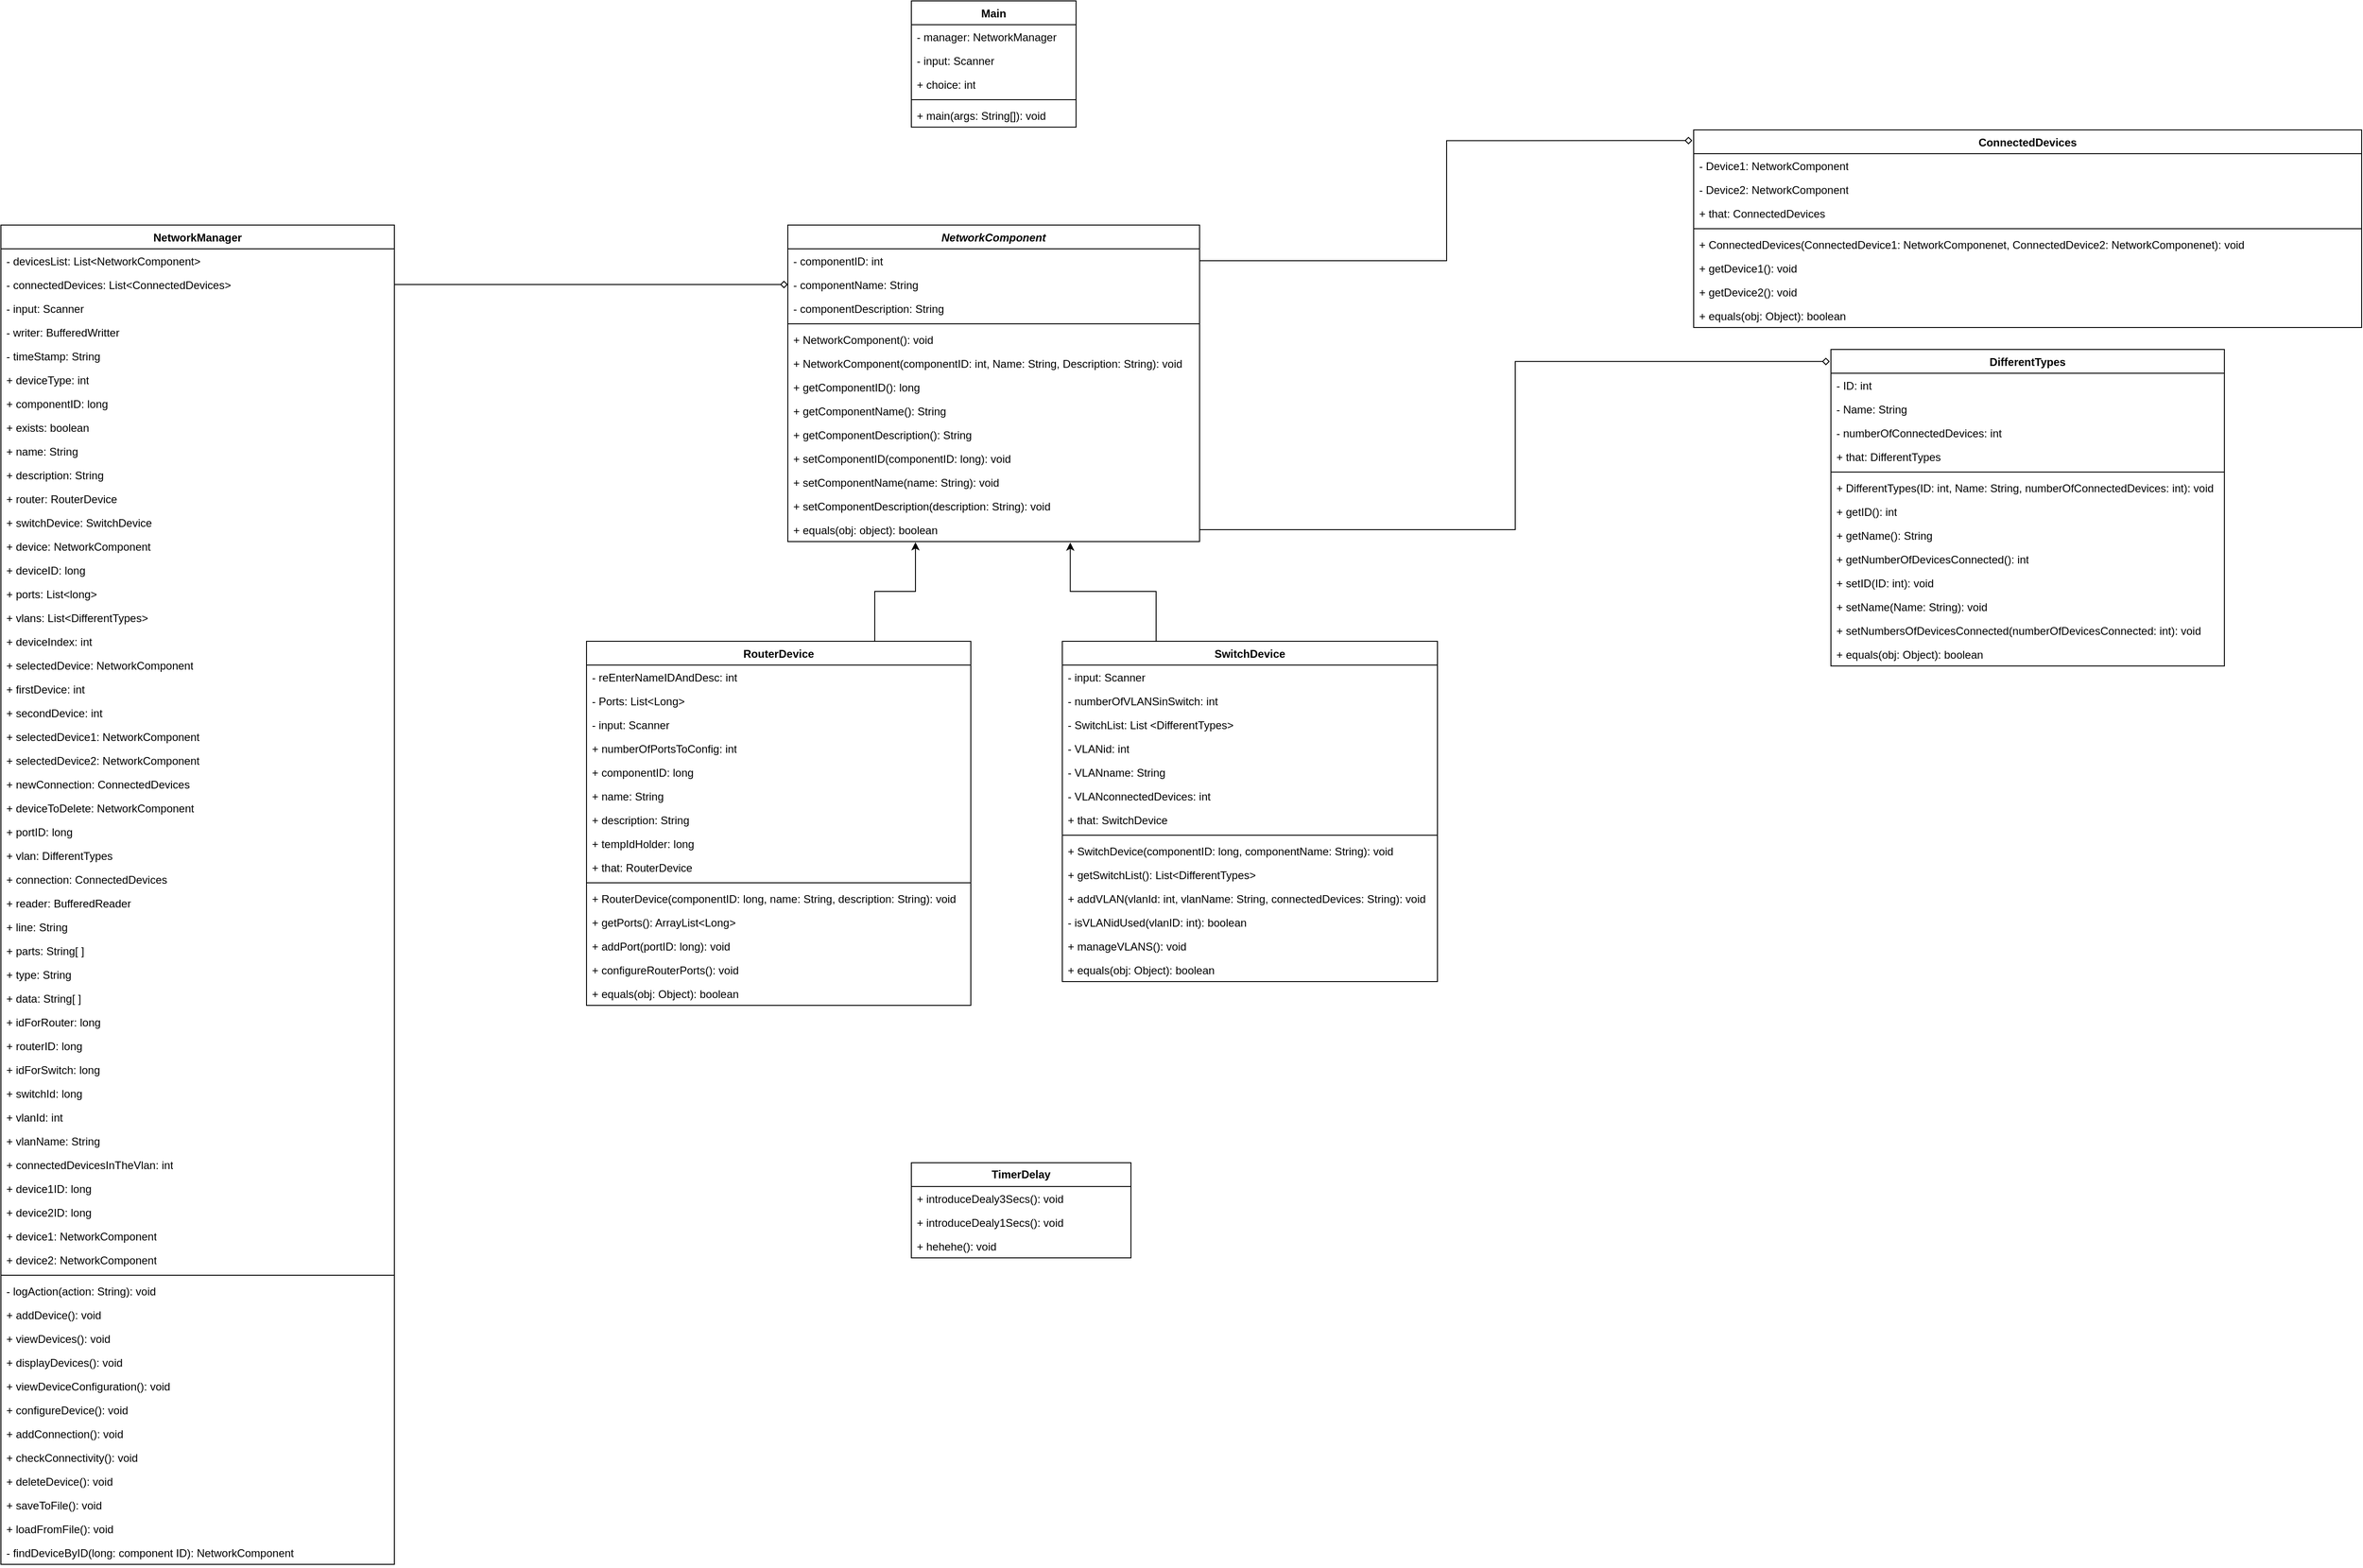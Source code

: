 <mxfile version="25.0.2">
  <diagram name="Page-1" id="dq-oWnbqsr9CHlMcYowV">
    <mxGraphModel dx="1062" dy="619" grid="1" gridSize="10" guides="1" tooltips="1" connect="1" arrows="1" fold="1" page="1" pageScale="1" pageWidth="1169" pageHeight="827" math="0" shadow="0">
      <root>
        <mxCell id="0" />
        <mxCell id="1" parent="0" />
        <mxCell id="2WahgRHYZLwYYyPKcxom-5" value="Main" style="swimlane;fontStyle=1;align=center;verticalAlign=top;childLayout=stackLayout;horizontal=1;startSize=26;horizontalStack=0;resizeParent=1;resizeParentMax=0;resizeLast=0;collapsible=1;marginBottom=0;whiteSpace=wrap;html=1;" parent="1" vertex="1">
          <mxGeometry x="1375" y="100" width="180" height="138" as="geometry" />
        </mxCell>
        <mxCell id="2WahgRHYZLwYYyPKcxom-6" value="&lt;font&gt;- manager: NetworkManager &lt;/font&gt;" style="text;strokeColor=none;fillColor=none;align=left;verticalAlign=top;spacingLeft=4;spacingRight=4;overflow=hidden;rotatable=0;points=[[0,0.5],[1,0.5]];portConstraint=eastwest;whiteSpace=wrap;html=1;" parent="2WahgRHYZLwYYyPKcxom-5" vertex="1">
          <mxGeometry y="26" width="180" height="26" as="geometry" />
        </mxCell>
        <mxCell id="2WahgRHYZLwYYyPKcxom-9" value="- input: Scanner " style="text;strokeColor=none;fillColor=none;align=left;verticalAlign=top;spacingLeft=4;spacingRight=4;overflow=hidden;rotatable=0;points=[[0,0.5],[1,0.5]];portConstraint=eastwest;whiteSpace=wrap;html=1;" parent="2WahgRHYZLwYYyPKcxom-5" vertex="1">
          <mxGeometry y="52" width="180" height="26" as="geometry" />
        </mxCell>
        <mxCell id="2WahgRHYZLwYYyPKcxom-149" value="+ choice: int" style="text;strokeColor=none;fillColor=none;align=left;verticalAlign=top;spacingLeft=4;spacingRight=4;overflow=hidden;rotatable=0;points=[[0,0.5],[1,0.5]];portConstraint=eastwest;whiteSpace=wrap;html=1;" parent="2WahgRHYZLwYYyPKcxom-5" vertex="1">
          <mxGeometry y="78" width="180" height="26" as="geometry" />
        </mxCell>
        <mxCell id="2WahgRHYZLwYYyPKcxom-7" value="" style="line;strokeWidth=1;fillColor=none;align=left;verticalAlign=middle;spacingTop=-1;spacingLeft=3;spacingRight=3;rotatable=0;labelPosition=right;points=[];portConstraint=eastwest;strokeColor=inherit;" parent="2WahgRHYZLwYYyPKcxom-5" vertex="1">
          <mxGeometry y="104" width="180" height="8" as="geometry" />
        </mxCell>
        <mxCell id="2WahgRHYZLwYYyPKcxom-8" value="+ main(args: String[]): void" style="text;strokeColor=none;fillColor=none;align=left;verticalAlign=top;spacingLeft=4;spacingRight=4;overflow=hidden;rotatable=0;points=[[0,0.5],[1,0.5]];portConstraint=eastwest;whiteSpace=wrap;html=1;" parent="2WahgRHYZLwYYyPKcxom-5" vertex="1">
          <mxGeometry y="112" width="180" height="26" as="geometry" />
        </mxCell>
        <mxCell id="2WahgRHYZLwYYyPKcxom-10" value="NetworkManager          " style="swimlane;fontStyle=1;align=center;verticalAlign=top;childLayout=stackLayout;horizontal=1;startSize=26;horizontalStack=0;resizeParent=1;resizeParentMax=0;resizeLast=0;collapsible=1;marginBottom=0;whiteSpace=wrap;html=1;" parent="1" vertex="1">
          <mxGeometry x="380" y="345" width="430" height="1464" as="geometry" />
        </mxCell>
        <mxCell id="2WahgRHYZLwYYyPKcxom-11" value="&lt;font&gt;- devicesList: List&amp;lt;NetworkComponent&amp;gt; &lt;/font&gt;" style="text;strokeColor=none;fillColor=none;align=left;verticalAlign=top;spacingLeft=4;spacingRight=4;overflow=hidden;rotatable=0;points=[[0,0.5],[1,0.5]];portConstraint=eastwest;whiteSpace=wrap;html=1;" parent="2WahgRHYZLwYYyPKcxom-10" vertex="1">
          <mxGeometry y="26" width="430" height="26" as="geometry" />
        </mxCell>
        <mxCell id="2WahgRHYZLwYYyPKcxom-14" value="&lt;font&gt; - connectedDevices: List&amp;lt;ConnectedDevices&amp;gt;&lt;/font&gt;" style="text;strokeColor=none;fillColor=none;align=left;verticalAlign=top;spacingLeft=4;spacingRight=4;overflow=hidden;rotatable=0;points=[[0,0.5],[1,0.5]];portConstraint=eastwest;whiteSpace=wrap;html=1;" parent="2WahgRHYZLwYYyPKcxom-10" vertex="1">
          <mxGeometry y="52" width="430" height="26" as="geometry" />
        </mxCell>
        <mxCell id="2WahgRHYZLwYYyPKcxom-15" value="- input: Scanner" style="text;strokeColor=none;fillColor=none;align=left;verticalAlign=top;spacingLeft=4;spacingRight=4;overflow=hidden;rotatable=0;points=[[0,0.5],[1,0.5]];portConstraint=eastwest;whiteSpace=wrap;html=1;" parent="2WahgRHYZLwYYyPKcxom-10" vertex="1">
          <mxGeometry y="78" width="430" height="26" as="geometry" />
        </mxCell>
        <mxCell id="2WahgRHYZLwYYyPKcxom-55" value="- writer: BufferedWritter" style="text;strokeColor=none;fillColor=none;align=left;verticalAlign=top;spacingLeft=4;spacingRight=4;overflow=hidden;rotatable=0;points=[[0,0.5],[1,0.5]];portConstraint=eastwest;whiteSpace=wrap;html=1;" parent="2WahgRHYZLwYYyPKcxom-10" vertex="1">
          <mxGeometry y="104" width="430" height="26" as="geometry" />
        </mxCell>
        <mxCell id="2WahgRHYZLwYYyPKcxom-47" value="- timeStamp: String" style="text;strokeColor=none;fillColor=none;align=left;verticalAlign=top;spacingLeft=4;spacingRight=4;overflow=hidden;rotatable=0;points=[[0,0.5],[1,0.5]];portConstraint=eastwest;whiteSpace=wrap;html=1;" parent="2WahgRHYZLwYYyPKcxom-10" vertex="1">
          <mxGeometry y="130" width="430" height="26" as="geometry" />
        </mxCell>
        <mxCell id="2WahgRHYZLwYYyPKcxom-48" value="+ deviceType: int" style="text;strokeColor=none;fillColor=none;align=left;verticalAlign=top;spacingLeft=4;spacingRight=4;overflow=hidden;rotatable=0;points=[[0,0.5],[1,0.5]];portConstraint=eastwest;whiteSpace=wrap;html=1;" parent="2WahgRHYZLwYYyPKcxom-10" vertex="1">
          <mxGeometry y="156" width="430" height="26" as="geometry" />
        </mxCell>
        <mxCell id="2WahgRHYZLwYYyPKcxom-49" value="+ componentID: long" style="text;strokeColor=none;fillColor=none;align=left;verticalAlign=top;spacingLeft=4;spacingRight=4;overflow=hidden;rotatable=0;points=[[0,0.5],[1,0.5]];portConstraint=eastwest;whiteSpace=wrap;html=1;" parent="2WahgRHYZLwYYyPKcxom-10" vertex="1">
          <mxGeometry y="182" width="430" height="26" as="geometry" />
        </mxCell>
        <mxCell id="2WahgRHYZLwYYyPKcxom-50" value="+ exists: boolean" style="text;strokeColor=none;fillColor=none;align=left;verticalAlign=top;spacingLeft=4;spacingRight=4;overflow=hidden;rotatable=0;points=[[0,0.5],[1,0.5]];portConstraint=eastwest;whiteSpace=wrap;html=1;" parent="2WahgRHYZLwYYyPKcxom-10" vertex="1">
          <mxGeometry y="208" width="430" height="26" as="geometry" />
        </mxCell>
        <mxCell id="2WahgRHYZLwYYyPKcxom-51" value="+ name: String" style="text;strokeColor=none;fillColor=none;align=left;verticalAlign=top;spacingLeft=4;spacingRight=4;overflow=hidden;rotatable=0;points=[[0,0.5],[1,0.5]];portConstraint=eastwest;whiteSpace=wrap;html=1;" parent="2WahgRHYZLwYYyPKcxom-10" vertex="1">
          <mxGeometry y="234" width="430" height="26" as="geometry" />
        </mxCell>
        <mxCell id="2WahgRHYZLwYYyPKcxom-52" value="+ description: String" style="text;strokeColor=none;fillColor=none;align=left;verticalAlign=top;spacingLeft=4;spacingRight=4;overflow=hidden;rotatable=0;points=[[0,0.5],[1,0.5]];portConstraint=eastwest;whiteSpace=wrap;html=1;" parent="2WahgRHYZLwYYyPKcxom-10" vertex="1">
          <mxGeometry y="260" width="430" height="26" as="geometry" />
        </mxCell>
        <mxCell id="2WahgRHYZLwYYyPKcxom-54" value="+ router: RouterDevice" style="text;strokeColor=none;fillColor=none;align=left;verticalAlign=top;spacingLeft=4;spacingRight=4;overflow=hidden;rotatable=0;points=[[0,0.5],[1,0.5]];portConstraint=eastwest;whiteSpace=wrap;html=1;" parent="2WahgRHYZLwYYyPKcxom-10" vertex="1">
          <mxGeometry y="286" width="430" height="26" as="geometry" />
        </mxCell>
        <mxCell id="2WahgRHYZLwYYyPKcxom-56" value="+ switchDevice: SwitchDevice" style="text;strokeColor=none;fillColor=none;align=left;verticalAlign=top;spacingLeft=4;spacingRight=4;overflow=hidden;rotatable=0;points=[[0,0.5],[1,0.5]];portConstraint=eastwest;whiteSpace=wrap;html=1;" parent="2WahgRHYZLwYYyPKcxom-10" vertex="1">
          <mxGeometry y="312" width="430" height="26" as="geometry" />
        </mxCell>
        <mxCell id="2WahgRHYZLwYYyPKcxom-57" value="+ device: NetworkComponent" style="text;strokeColor=none;fillColor=none;align=left;verticalAlign=top;spacingLeft=4;spacingRight=4;overflow=hidden;rotatable=0;points=[[0,0.5],[1,0.5]];portConstraint=eastwest;whiteSpace=wrap;html=1;" parent="2WahgRHYZLwYYyPKcxom-10" vertex="1">
          <mxGeometry y="338" width="430" height="26" as="geometry" />
        </mxCell>
        <mxCell id="2WahgRHYZLwYYyPKcxom-58" value="+ deviceID: long" style="text;strokeColor=none;fillColor=none;align=left;verticalAlign=top;spacingLeft=4;spacingRight=4;overflow=hidden;rotatable=0;points=[[0,0.5],[1,0.5]];portConstraint=eastwest;whiteSpace=wrap;html=1;" parent="2WahgRHYZLwYYyPKcxom-10" vertex="1">
          <mxGeometry y="364" width="430" height="26" as="geometry" />
        </mxCell>
        <mxCell id="2WahgRHYZLwYYyPKcxom-59" value="+ ports: List&amp;lt;long&amp;gt;" style="text;strokeColor=none;fillColor=none;align=left;verticalAlign=top;spacingLeft=4;spacingRight=4;overflow=hidden;rotatable=0;points=[[0,0.5],[1,0.5]];portConstraint=eastwest;whiteSpace=wrap;html=1;" parent="2WahgRHYZLwYYyPKcxom-10" vertex="1">
          <mxGeometry y="390" width="430" height="26" as="geometry" />
        </mxCell>
        <mxCell id="2WahgRHYZLwYYyPKcxom-60" value="+ vlans: List&amp;lt;DifferentTypes&amp;gt;" style="text;strokeColor=none;fillColor=none;align=left;verticalAlign=top;spacingLeft=4;spacingRight=4;overflow=hidden;rotatable=0;points=[[0,0.5],[1,0.5]];portConstraint=eastwest;whiteSpace=wrap;html=1;" parent="2WahgRHYZLwYYyPKcxom-10" vertex="1">
          <mxGeometry y="416" width="430" height="26" as="geometry" />
        </mxCell>
        <mxCell id="2WahgRHYZLwYYyPKcxom-61" value="+ deviceIndex: int" style="text;strokeColor=none;fillColor=none;align=left;verticalAlign=top;spacingLeft=4;spacingRight=4;overflow=hidden;rotatable=0;points=[[0,0.5],[1,0.5]];portConstraint=eastwest;whiteSpace=wrap;html=1;" parent="2WahgRHYZLwYYyPKcxom-10" vertex="1">
          <mxGeometry y="442" width="430" height="26" as="geometry" />
        </mxCell>
        <mxCell id="2WahgRHYZLwYYyPKcxom-62" value="+ selectedDevice: NetworkComponent" style="text;strokeColor=none;fillColor=none;align=left;verticalAlign=top;spacingLeft=4;spacingRight=4;overflow=hidden;rotatable=0;points=[[0,0.5],[1,0.5]];portConstraint=eastwest;whiteSpace=wrap;html=1;" parent="2WahgRHYZLwYYyPKcxom-10" vertex="1">
          <mxGeometry y="468" width="430" height="26" as="geometry" />
        </mxCell>
        <mxCell id="2WahgRHYZLwYYyPKcxom-63" value="+ firstDevice: int" style="text;strokeColor=none;fillColor=none;align=left;verticalAlign=top;spacingLeft=4;spacingRight=4;overflow=hidden;rotatable=0;points=[[0,0.5],[1,0.5]];portConstraint=eastwest;whiteSpace=wrap;html=1;" parent="2WahgRHYZLwYYyPKcxom-10" vertex="1">
          <mxGeometry y="494" width="430" height="26" as="geometry" />
        </mxCell>
        <mxCell id="2WahgRHYZLwYYyPKcxom-64" value="+ secondDevice: int" style="text;strokeColor=none;fillColor=none;align=left;verticalAlign=top;spacingLeft=4;spacingRight=4;overflow=hidden;rotatable=0;points=[[0,0.5],[1,0.5]];portConstraint=eastwest;whiteSpace=wrap;html=1;" parent="2WahgRHYZLwYYyPKcxom-10" vertex="1">
          <mxGeometry y="520" width="430" height="26" as="geometry" />
        </mxCell>
        <mxCell id="2WahgRHYZLwYYyPKcxom-65" value="+ selectedDevice1: NetworkComponent" style="text;strokeColor=none;fillColor=none;align=left;verticalAlign=top;spacingLeft=4;spacingRight=4;overflow=hidden;rotatable=0;points=[[0,0.5],[1,0.5]];portConstraint=eastwest;whiteSpace=wrap;html=1;" parent="2WahgRHYZLwYYyPKcxom-10" vertex="1">
          <mxGeometry y="546" width="430" height="26" as="geometry" />
        </mxCell>
        <mxCell id="2WahgRHYZLwYYyPKcxom-66" value="+ selectedDevice2: NetworkComponent" style="text;strokeColor=none;fillColor=none;align=left;verticalAlign=top;spacingLeft=4;spacingRight=4;overflow=hidden;rotatable=0;points=[[0,0.5],[1,0.5]];portConstraint=eastwest;whiteSpace=wrap;html=1;" parent="2WahgRHYZLwYYyPKcxom-10" vertex="1">
          <mxGeometry y="572" width="430" height="26" as="geometry" />
        </mxCell>
        <mxCell id="2WahgRHYZLwYYyPKcxom-67" value="+ newConnection: ConnectedDevices" style="text;strokeColor=none;fillColor=none;align=left;verticalAlign=top;spacingLeft=4;spacingRight=4;overflow=hidden;rotatable=0;points=[[0,0.5],[1,0.5]];portConstraint=eastwest;whiteSpace=wrap;html=1;" parent="2WahgRHYZLwYYyPKcxom-10" vertex="1">
          <mxGeometry y="598" width="430" height="26" as="geometry" />
        </mxCell>
        <mxCell id="2WahgRHYZLwYYyPKcxom-68" value="+ deviceToDelete: NetworkComponent" style="text;strokeColor=none;fillColor=none;align=left;verticalAlign=top;spacingLeft=4;spacingRight=4;overflow=hidden;rotatable=0;points=[[0,0.5],[1,0.5]];portConstraint=eastwest;whiteSpace=wrap;html=1;" parent="2WahgRHYZLwYYyPKcxom-10" vertex="1">
          <mxGeometry y="624" width="430" height="26" as="geometry" />
        </mxCell>
        <mxCell id="2WahgRHYZLwYYyPKcxom-69" value="+ portID: long" style="text;strokeColor=none;fillColor=none;align=left;verticalAlign=top;spacingLeft=4;spacingRight=4;overflow=hidden;rotatable=0;points=[[0,0.5],[1,0.5]];portConstraint=eastwest;whiteSpace=wrap;html=1;" parent="2WahgRHYZLwYYyPKcxom-10" vertex="1">
          <mxGeometry y="650" width="430" height="26" as="geometry" />
        </mxCell>
        <mxCell id="2WahgRHYZLwYYyPKcxom-70" value="+ vlan: DifferentTypes" style="text;strokeColor=none;fillColor=none;align=left;verticalAlign=top;spacingLeft=4;spacingRight=4;overflow=hidden;rotatable=0;points=[[0,0.5],[1,0.5]];portConstraint=eastwest;whiteSpace=wrap;html=1;" parent="2WahgRHYZLwYYyPKcxom-10" vertex="1">
          <mxGeometry y="676" width="430" height="26" as="geometry" />
        </mxCell>
        <mxCell id="2WahgRHYZLwYYyPKcxom-71" value="+ connection: ConnectedDevices" style="text;strokeColor=none;fillColor=none;align=left;verticalAlign=top;spacingLeft=4;spacingRight=4;overflow=hidden;rotatable=0;points=[[0,0.5],[1,0.5]];portConstraint=eastwest;whiteSpace=wrap;html=1;" parent="2WahgRHYZLwYYyPKcxom-10" vertex="1">
          <mxGeometry y="702" width="430" height="26" as="geometry" />
        </mxCell>
        <mxCell id="2WahgRHYZLwYYyPKcxom-72" value="+ reader: BufferedReader" style="text;strokeColor=none;fillColor=none;align=left;verticalAlign=top;spacingLeft=4;spacingRight=4;overflow=hidden;rotatable=0;points=[[0,0.5],[1,0.5]];portConstraint=eastwest;whiteSpace=wrap;html=1;" parent="2WahgRHYZLwYYyPKcxom-10" vertex="1">
          <mxGeometry y="728" width="430" height="26" as="geometry" />
        </mxCell>
        <mxCell id="2WahgRHYZLwYYyPKcxom-73" value="+ line: String" style="text;strokeColor=none;fillColor=none;align=left;verticalAlign=top;spacingLeft=4;spacingRight=4;overflow=hidden;rotatable=0;points=[[0,0.5],[1,0.5]];portConstraint=eastwest;whiteSpace=wrap;html=1;" parent="2WahgRHYZLwYYyPKcxom-10" vertex="1">
          <mxGeometry y="754" width="430" height="26" as="geometry" />
        </mxCell>
        <mxCell id="2WahgRHYZLwYYyPKcxom-74" value="+ parts: String[ ]" style="text;strokeColor=none;fillColor=none;align=left;verticalAlign=top;spacingLeft=4;spacingRight=4;overflow=hidden;rotatable=0;points=[[0,0.5],[1,0.5]];portConstraint=eastwest;whiteSpace=wrap;html=1;" parent="2WahgRHYZLwYYyPKcxom-10" vertex="1">
          <mxGeometry y="780" width="430" height="26" as="geometry" />
        </mxCell>
        <mxCell id="2WahgRHYZLwYYyPKcxom-75" value="+ type: String" style="text;strokeColor=none;fillColor=none;align=left;verticalAlign=top;spacingLeft=4;spacingRight=4;overflow=hidden;rotatable=0;points=[[0,0.5],[1,0.5]];portConstraint=eastwest;whiteSpace=wrap;html=1;" parent="2WahgRHYZLwYYyPKcxom-10" vertex="1">
          <mxGeometry y="806" width="430" height="26" as="geometry" />
        </mxCell>
        <mxCell id="2WahgRHYZLwYYyPKcxom-76" value="+ data: String[ ]" style="text;strokeColor=none;fillColor=none;align=left;verticalAlign=top;spacingLeft=4;spacingRight=4;overflow=hidden;rotatable=0;points=[[0,0.5],[1,0.5]];portConstraint=eastwest;whiteSpace=wrap;html=1;" parent="2WahgRHYZLwYYyPKcxom-10" vertex="1">
          <mxGeometry y="832" width="430" height="26" as="geometry" />
        </mxCell>
        <mxCell id="2WahgRHYZLwYYyPKcxom-77" value="+ idForRouter: long" style="text;strokeColor=none;fillColor=none;align=left;verticalAlign=top;spacingLeft=4;spacingRight=4;overflow=hidden;rotatable=0;points=[[0,0.5],[1,0.5]];portConstraint=eastwest;whiteSpace=wrap;html=1;" parent="2WahgRHYZLwYYyPKcxom-10" vertex="1">
          <mxGeometry y="858" width="430" height="26" as="geometry" />
        </mxCell>
        <mxCell id="2WahgRHYZLwYYyPKcxom-78" value="+ routerID: long" style="text;strokeColor=none;fillColor=none;align=left;verticalAlign=top;spacingLeft=4;spacingRight=4;overflow=hidden;rotatable=0;points=[[0,0.5],[1,0.5]];portConstraint=eastwest;whiteSpace=wrap;html=1;" parent="2WahgRHYZLwYYyPKcxom-10" vertex="1">
          <mxGeometry y="884" width="430" height="26" as="geometry" />
        </mxCell>
        <mxCell id="2WahgRHYZLwYYyPKcxom-79" value="+ idForSwitch: long" style="text;strokeColor=none;fillColor=none;align=left;verticalAlign=top;spacingLeft=4;spacingRight=4;overflow=hidden;rotatable=0;points=[[0,0.5],[1,0.5]];portConstraint=eastwest;whiteSpace=wrap;html=1;" parent="2WahgRHYZLwYYyPKcxom-10" vertex="1">
          <mxGeometry y="910" width="430" height="26" as="geometry" />
        </mxCell>
        <mxCell id="2WahgRHYZLwYYyPKcxom-80" value="+ switchId: long" style="text;strokeColor=none;fillColor=none;align=left;verticalAlign=top;spacingLeft=4;spacingRight=4;overflow=hidden;rotatable=0;points=[[0,0.5],[1,0.5]];portConstraint=eastwest;whiteSpace=wrap;html=1;" parent="2WahgRHYZLwYYyPKcxom-10" vertex="1">
          <mxGeometry y="936" width="430" height="26" as="geometry" />
        </mxCell>
        <mxCell id="2WahgRHYZLwYYyPKcxom-81" value="+ vlanId: int&amp;nbsp;" style="text;strokeColor=none;fillColor=none;align=left;verticalAlign=top;spacingLeft=4;spacingRight=4;overflow=hidden;rotatable=0;points=[[0,0.5],[1,0.5]];portConstraint=eastwest;whiteSpace=wrap;html=1;" parent="2WahgRHYZLwYYyPKcxom-10" vertex="1">
          <mxGeometry y="962" width="430" height="26" as="geometry" />
        </mxCell>
        <mxCell id="2WahgRHYZLwYYyPKcxom-82" value="+ vlanName: String" style="text;strokeColor=none;fillColor=none;align=left;verticalAlign=top;spacingLeft=4;spacingRight=4;overflow=hidden;rotatable=0;points=[[0,0.5],[1,0.5]];portConstraint=eastwest;whiteSpace=wrap;html=1;" parent="2WahgRHYZLwYYyPKcxom-10" vertex="1">
          <mxGeometry y="988" width="430" height="26" as="geometry" />
        </mxCell>
        <mxCell id="2WahgRHYZLwYYyPKcxom-83" value="+ connectedDevicesInTheVlan: int" style="text;strokeColor=none;fillColor=none;align=left;verticalAlign=top;spacingLeft=4;spacingRight=4;overflow=hidden;rotatable=0;points=[[0,0.5],[1,0.5]];portConstraint=eastwest;whiteSpace=wrap;html=1;" parent="2WahgRHYZLwYYyPKcxom-10" vertex="1">
          <mxGeometry y="1014" width="430" height="26" as="geometry" />
        </mxCell>
        <mxCell id="2WahgRHYZLwYYyPKcxom-84" value="+ device1ID: long" style="text;strokeColor=none;fillColor=none;align=left;verticalAlign=top;spacingLeft=4;spacingRight=4;overflow=hidden;rotatable=0;points=[[0,0.5],[1,0.5]];portConstraint=eastwest;whiteSpace=wrap;html=1;" parent="2WahgRHYZLwYYyPKcxom-10" vertex="1">
          <mxGeometry y="1040" width="430" height="26" as="geometry" />
        </mxCell>
        <mxCell id="2WahgRHYZLwYYyPKcxom-85" value="+ device2ID: long" style="text;strokeColor=none;fillColor=none;align=left;verticalAlign=top;spacingLeft=4;spacingRight=4;overflow=hidden;rotatable=0;points=[[0,0.5],[1,0.5]];portConstraint=eastwest;whiteSpace=wrap;html=1;" parent="2WahgRHYZLwYYyPKcxom-10" vertex="1">
          <mxGeometry y="1066" width="430" height="26" as="geometry" />
        </mxCell>
        <mxCell id="2WahgRHYZLwYYyPKcxom-86" value="+ device1: NetworkComponent" style="text;strokeColor=none;fillColor=none;align=left;verticalAlign=top;spacingLeft=4;spacingRight=4;overflow=hidden;rotatable=0;points=[[0,0.5],[1,0.5]];portConstraint=eastwest;whiteSpace=wrap;html=1;" parent="2WahgRHYZLwYYyPKcxom-10" vertex="1">
          <mxGeometry y="1092" width="430" height="26" as="geometry" />
        </mxCell>
        <mxCell id="2WahgRHYZLwYYyPKcxom-87" value="+ device2: NetworkComponent" style="text;strokeColor=none;fillColor=none;align=left;verticalAlign=top;spacingLeft=4;spacingRight=4;overflow=hidden;rotatable=0;points=[[0,0.5],[1,0.5]];portConstraint=eastwest;whiteSpace=wrap;html=1;" parent="2WahgRHYZLwYYyPKcxom-10" vertex="1">
          <mxGeometry y="1118" width="430" height="26" as="geometry" />
        </mxCell>
        <mxCell id="2WahgRHYZLwYYyPKcxom-12" value="" style="line;strokeWidth=1;fillColor=none;align=left;verticalAlign=middle;spacingTop=-1;spacingLeft=3;spacingRight=3;rotatable=0;labelPosition=right;points=[];portConstraint=eastwest;strokeColor=inherit;" parent="2WahgRHYZLwYYyPKcxom-10" vertex="1">
          <mxGeometry y="1144" width="430" height="8" as="geometry" />
        </mxCell>
        <mxCell id="2WahgRHYZLwYYyPKcxom-17" value="- logAction(action: String): void" style="text;strokeColor=none;fillColor=none;align=left;verticalAlign=top;spacingLeft=4;spacingRight=4;overflow=hidden;rotatable=0;points=[[0,0.5],[1,0.5]];portConstraint=eastwest;whiteSpace=wrap;html=1;" parent="2WahgRHYZLwYYyPKcxom-10" vertex="1">
          <mxGeometry y="1152" width="430" height="26" as="geometry" />
        </mxCell>
        <mxCell id="2WahgRHYZLwYYyPKcxom-22" value="+ addDevice(): void" style="text;strokeColor=none;fillColor=none;align=left;verticalAlign=top;spacingLeft=4;spacingRight=4;overflow=hidden;rotatable=0;points=[[0,0.5],[1,0.5]];portConstraint=eastwest;whiteSpace=wrap;html=1;" parent="2WahgRHYZLwYYyPKcxom-10" vertex="1">
          <mxGeometry y="1178" width="430" height="26" as="geometry" />
        </mxCell>
        <mxCell id="2WahgRHYZLwYYyPKcxom-23" value="+ viewDevices(): void" style="text;strokeColor=none;fillColor=none;align=left;verticalAlign=top;spacingLeft=4;spacingRight=4;overflow=hidden;rotatable=0;points=[[0,0.5],[1,0.5]];portConstraint=eastwest;whiteSpace=wrap;html=1;" parent="2WahgRHYZLwYYyPKcxom-10" vertex="1">
          <mxGeometry y="1204" width="430" height="26" as="geometry" />
        </mxCell>
        <mxCell id="2WahgRHYZLwYYyPKcxom-24" value="+ displayDevices(): void" style="text;strokeColor=none;fillColor=none;align=left;verticalAlign=top;spacingLeft=4;spacingRight=4;overflow=hidden;rotatable=0;points=[[0,0.5],[1,0.5]];portConstraint=eastwest;whiteSpace=wrap;html=1;" parent="2WahgRHYZLwYYyPKcxom-10" vertex="1">
          <mxGeometry y="1230" width="430" height="26" as="geometry" />
        </mxCell>
        <mxCell id="2WahgRHYZLwYYyPKcxom-25" value="+ viewDeviceConfiguration(): void" style="text;strokeColor=none;fillColor=none;align=left;verticalAlign=top;spacingLeft=4;spacingRight=4;overflow=hidden;rotatable=0;points=[[0,0.5],[1,0.5]];portConstraint=eastwest;whiteSpace=wrap;html=1;" parent="2WahgRHYZLwYYyPKcxom-10" vertex="1">
          <mxGeometry y="1256" width="430" height="26" as="geometry" />
        </mxCell>
        <mxCell id="2WahgRHYZLwYYyPKcxom-26" value="+ configureDevice(): void" style="text;strokeColor=none;fillColor=none;align=left;verticalAlign=top;spacingLeft=4;spacingRight=4;overflow=hidden;rotatable=0;points=[[0,0.5],[1,0.5]];portConstraint=eastwest;whiteSpace=wrap;html=1;" parent="2WahgRHYZLwYYyPKcxom-10" vertex="1">
          <mxGeometry y="1282" width="430" height="26" as="geometry" />
        </mxCell>
        <mxCell id="2WahgRHYZLwYYyPKcxom-27" value="+ addConnection(): void" style="text;strokeColor=none;fillColor=none;align=left;verticalAlign=top;spacingLeft=4;spacingRight=4;overflow=hidden;rotatable=0;points=[[0,0.5],[1,0.5]];portConstraint=eastwest;whiteSpace=wrap;html=1;" parent="2WahgRHYZLwYYyPKcxom-10" vertex="1">
          <mxGeometry y="1308" width="430" height="26" as="geometry" />
        </mxCell>
        <mxCell id="2WahgRHYZLwYYyPKcxom-28" value="+ checkConnectivity(): void" style="text;strokeColor=none;fillColor=none;align=left;verticalAlign=top;spacingLeft=4;spacingRight=4;overflow=hidden;rotatable=0;points=[[0,0.5],[1,0.5]];portConstraint=eastwest;whiteSpace=wrap;html=1;" parent="2WahgRHYZLwYYyPKcxom-10" vertex="1">
          <mxGeometry y="1334" width="430" height="26" as="geometry" />
        </mxCell>
        <mxCell id="2WahgRHYZLwYYyPKcxom-16" value="+ &lt;span class=&quot;hljs-built_in&quot;&gt;deleteDevice&lt;/span&gt;(): void" style="text;strokeColor=none;fillColor=none;align=left;verticalAlign=top;spacingLeft=4;spacingRight=4;overflow=hidden;rotatable=0;points=[[0,0.5],[1,0.5]];portConstraint=eastwest;whiteSpace=wrap;html=1;" parent="2WahgRHYZLwYYyPKcxom-10" vertex="1">
          <mxGeometry y="1360" width="430" height="26" as="geometry" />
        </mxCell>
        <mxCell id="2WahgRHYZLwYYyPKcxom-29" value="+ saveToFile(): void" style="text;strokeColor=none;fillColor=none;align=left;verticalAlign=top;spacingLeft=4;spacingRight=4;overflow=hidden;rotatable=0;points=[[0,0.5],[1,0.5]];portConstraint=eastwest;whiteSpace=wrap;html=1;" parent="2WahgRHYZLwYYyPKcxom-10" vertex="1">
          <mxGeometry y="1386" width="430" height="26" as="geometry" />
        </mxCell>
        <mxCell id="2WahgRHYZLwYYyPKcxom-30" value="+ loadFromFile(): void" style="text;strokeColor=none;fillColor=none;align=left;verticalAlign=top;spacingLeft=4;spacingRight=4;overflow=hidden;rotatable=0;points=[[0,0.5],[1,0.5]];portConstraint=eastwest;whiteSpace=wrap;html=1;" parent="2WahgRHYZLwYYyPKcxom-10" vertex="1">
          <mxGeometry y="1412" width="430" height="26" as="geometry" />
        </mxCell>
        <mxCell id="2WahgRHYZLwYYyPKcxom-31" value="- findDeviceByID(long: component ID): NetworkComponent" style="text;strokeColor=none;fillColor=none;align=left;verticalAlign=top;spacingLeft=4;spacingRight=4;overflow=hidden;rotatable=0;points=[[0,0.5],[1,0.5]];portConstraint=eastwest;whiteSpace=wrap;html=1;" parent="2WahgRHYZLwYYyPKcxom-10" vertex="1">
          <mxGeometry y="1438" width="430" height="26" as="geometry" />
        </mxCell>
        <mxCell id="2WahgRHYZLwYYyPKcxom-18" value="&lt;i&gt;NetworkComponent&lt;/i&gt;" style="swimlane;fontStyle=1;align=center;verticalAlign=top;childLayout=stackLayout;horizontal=1;startSize=26;horizontalStack=0;resizeParent=1;resizeParentMax=0;resizeLast=0;collapsible=1;marginBottom=0;whiteSpace=wrap;html=1;" parent="1" vertex="1">
          <mxGeometry x="1240" y="345" width="450" height="346" as="geometry" />
        </mxCell>
        <mxCell id="2WahgRHYZLwYYyPKcxom-19" value="- componentID: int" style="text;strokeColor=none;fillColor=none;align=left;verticalAlign=top;spacingLeft=4;spacingRight=4;overflow=hidden;rotatable=0;points=[[0,0.5],[1,0.5]];portConstraint=eastwest;whiteSpace=wrap;html=1;" parent="2WahgRHYZLwYYyPKcxom-18" vertex="1">
          <mxGeometry y="26" width="450" height="26" as="geometry" />
        </mxCell>
        <mxCell id="2WahgRHYZLwYYyPKcxom-32" value="- componentName: String" style="text;strokeColor=none;fillColor=none;align=left;verticalAlign=top;spacingLeft=4;spacingRight=4;overflow=hidden;rotatable=0;points=[[0,0.5],[1,0.5]];portConstraint=eastwest;whiteSpace=wrap;html=1;" parent="2WahgRHYZLwYYyPKcxom-18" vertex="1">
          <mxGeometry y="52" width="450" height="26" as="geometry" />
        </mxCell>
        <mxCell id="2WahgRHYZLwYYyPKcxom-33" value="- componentDescription: String" style="text;strokeColor=none;fillColor=none;align=left;verticalAlign=top;spacingLeft=4;spacingRight=4;overflow=hidden;rotatable=0;points=[[0,0.5],[1,0.5]];portConstraint=eastwest;whiteSpace=wrap;html=1;" parent="2WahgRHYZLwYYyPKcxom-18" vertex="1">
          <mxGeometry y="78" width="450" height="26" as="geometry" />
        </mxCell>
        <mxCell id="2WahgRHYZLwYYyPKcxom-20" value="" style="line;strokeWidth=1;fillColor=none;align=left;verticalAlign=middle;spacingTop=-1;spacingLeft=3;spacingRight=3;rotatable=0;labelPosition=right;points=[];portConstraint=eastwest;strokeColor=inherit;" parent="2WahgRHYZLwYYyPKcxom-18" vertex="1">
          <mxGeometry y="104" width="450" height="8" as="geometry" />
        </mxCell>
        <mxCell id="2WahgRHYZLwYYyPKcxom-21" value="+ NetworkComponent(): void" style="text;strokeColor=none;fillColor=none;align=left;verticalAlign=top;spacingLeft=4;spacingRight=4;overflow=hidden;rotatable=0;points=[[0,0.5],[1,0.5]];portConstraint=eastwest;whiteSpace=wrap;html=1;" parent="2WahgRHYZLwYYyPKcxom-18" vertex="1">
          <mxGeometry y="112" width="450" height="26" as="geometry" />
        </mxCell>
        <mxCell id="2WahgRHYZLwYYyPKcxom-34" value="+ NetworkComponent(componentID: int, Name: String, Description: String): void" style="text;strokeColor=none;fillColor=none;align=left;verticalAlign=top;spacingLeft=4;spacingRight=4;overflow=hidden;rotatable=0;points=[[0,0.5],[1,0.5]];portConstraint=eastwest;whiteSpace=wrap;html=1;" parent="2WahgRHYZLwYYyPKcxom-18" vertex="1">
          <mxGeometry y="138" width="450" height="26" as="geometry" />
        </mxCell>
        <mxCell id="2WahgRHYZLwYYyPKcxom-35" value="+ getComponentID(): long" style="text;strokeColor=none;fillColor=none;align=left;verticalAlign=top;spacingLeft=4;spacingRight=4;overflow=hidden;rotatable=0;points=[[0,0.5],[1,0.5]];portConstraint=eastwest;whiteSpace=wrap;html=1;" parent="2WahgRHYZLwYYyPKcxom-18" vertex="1">
          <mxGeometry y="164" width="450" height="26" as="geometry" />
        </mxCell>
        <mxCell id="2WahgRHYZLwYYyPKcxom-37" value="+ getComponentName(): String" style="text;strokeColor=none;fillColor=none;align=left;verticalAlign=top;spacingLeft=4;spacingRight=4;overflow=hidden;rotatable=0;points=[[0,0.5],[1,0.5]];portConstraint=eastwest;whiteSpace=wrap;html=1;" parent="2WahgRHYZLwYYyPKcxom-18" vertex="1">
          <mxGeometry y="190" width="450" height="26" as="geometry" />
        </mxCell>
        <mxCell id="2WahgRHYZLwYYyPKcxom-38" value="+ getComponentDescription(): String" style="text;strokeColor=none;fillColor=none;align=left;verticalAlign=top;spacingLeft=4;spacingRight=4;overflow=hidden;rotatable=0;points=[[0,0.5],[1,0.5]];portConstraint=eastwest;whiteSpace=wrap;html=1;" parent="2WahgRHYZLwYYyPKcxom-18" vertex="1">
          <mxGeometry y="216" width="450" height="26" as="geometry" />
        </mxCell>
        <mxCell id="2WahgRHYZLwYYyPKcxom-39" value="+ setComponentID(componentID: long): void" style="text;strokeColor=none;fillColor=none;align=left;verticalAlign=top;spacingLeft=4;spacingRight=4;overflow=hidden;rotatable=0;points=[[0,0.5],[1,0.5]];portConstraint=eastwest;whiteSpace=wrap;html=1;" parent="2WahgRHYZLwYYyPKcxom-18" vertex="1">
          <mxGeometry y="242" width="450" height="26" as="geometry" />
        </mxCell>
        <mxCell id="2WahgRHYZLwYYyPKcxom-40" value="+ setComponentName(name: String): void" style="text;strokeColor=none;fillColor=none;align=left;verticalAlign=top;spacingLeft=4;spacingRight=4;overflow=hidden;rotatable=0;points=[[0,0.5],[1,0.5]];portConstraint=eastwest;whiteSpace=wrap;html=1;" parent="2WahgRHYZLwYYyPKcxom-18" vertex="1">
          <mxGeometry y="268" width="450" height="26" as="geometry" />
        </mxCell>
        <mxCell id="2WahgRHYZLwYYyPKcxom-41" value="+ setComponentDescription(description: String): void" style="text;strokeColor=none;fillColor=none;align=left;verticalAlign=top;spacingLeft=4;spacingRight=4;overflow=hidden;rotatable=0;points=[[0,0.5],[1,0.5]];portConstraint=eastwest;whiteSpace=wrap;html=1;" parent="2WahgRHYZLwYYyPKcxom-18" vertex="1">
          <mxGeometry y="294" width="450" height="26" as="geometry" />
        </mxCell>
        <mxCell id="2WahgRHYZLwYYyPKcxom-42" value="+ equals(obj: object): boolean" style="text;strokeColor=none;fillColor=none;align=left;verticalAlign=top;spacingLeft=4;spacingRight=4;overflow=hidden;rotatable=0;points=[[0,0.5],[1,0.5]];portConstraint=eastwest;whiteSpace=wrap;html=1;" parent="2WahgRHYZLwYYyPKcxom-18" vertex="1">
          <mxGeometry y="320" width="450" height="26" as="geometry" />
        </mxCell>
        <mxCell id="2WahgRHYZLwYYyPKcxom-43" value="RouterDevice" style="swimlane;fontStyle=1;align=center;verticalAlign=top;childLayout=stackLayout;horizontal=1;startSize=26;horizontalStack=0;resizeParent=1;resizeParentMax=0;resizeLast=0;collapsible=1;marginBottom=0;whiteSpace=wrap;html=1;" parent="1" vertex="1">
          <mxGeometry x="1020" y="800" width="420" height="398" as="geometry" />
        </mxCell>
        <mxCell id="2WahgRHYZLwYYyPKcxom-44" value="- reEnterNameIDAndDesc: int" style="text;strokeColor=none;fillColor=none;align=left;verticalAlign=top;spacingLeft=4;spacingRight=4;overflow=hidden;rotatable=0;points=[[0,0.5],[1,0.5]];portConstraint=eastwest;whiteSpace=wrap;html=1;" parent="2WahgRHYZLwYYyPKcxom-43" vertex="1">
          <mxGeometry y="26" width="420" height="26" as="geometry" />
        </mxCell>
        <mxCell id="2WahgRHYZLwYYyPKcxom-89" value="- Ports: List&amp;lt;Long&amp;gt;" style="text;strokeColor=none;fillColor=none;align=left;verticalAlign=top;spacingLeft=4;spacingRight=4;overflow=hidden;rotatable=0;points=[[0,0.5],[1,0.5]];portConstraint=eastwest;whiteSpace=wrap;html=1;" parent="2WahgRHYZLwYYyPKcxom-43" vertex="1">
          <mxGeometry y="52" width="420" height="26" as="geometry" />
        </mxCell>
        <mxCell id="2WahgRHYZLwYYyPKcxom-90" value="- input: Scanner" style="text;strokeColor=none;fillColor=none;align=left;verticalAlign=top;spacingLeft=4;spacingRight=4;overflow=hidden;rotatable=0;points=[[0,0.5],[1,0.5]];portConstraint=eastwest;whiteSpace=wrap;html=1;" parent="2WahgRHYZLwYYyPKcxom-43" vertex="1">
          <mxGeometry y="78" width="420" height="26" as="geometry" />
        </mxCell>
        <mxCell id="2WahgRHYZLwYYyPKcxom-95" value="+ numberOfPortsToConfig: int" style="text;strokeColor=none;fillColor=none;align=left;verticalAlign=top;spacingLeft=4;spacingRight=4;overflow=hidden;rotatable=0;points=[[0,0.5],[1,0.5]];portConstraint=eastwest;whiteSpace=wrap;html=1;" parent="2WahgRHYZLwYYyPKcxom-43" vertex="1">
          <mxGeometry y="104" width="420" height="26" as="geometry" />
        </mxCell>
        <mxCell id="2WahgRHYZLwYYyPKcxom-96" value="+ componentID: long" style="text;strokeColor=none;fillColor=none;align=left;verticalAlign=top;spacingLeft=4;spacingRight=4;overflow=hidden;rotatable=0;points=[[0,0.5],[1,0.5]];portConstraint=eastwest;whiteSpace=wrap;html=1;" parent="2WahgRHYZLwYYyPKcxom-43" vertex="1">
          <mxGeometry y="130" width="420" height="26" as="geometry" />
        </mxCell>
        <mxCell id="2WahgRHYZLwYYyPKcxom-97" value="+ name: String" style="text;strokeColor=none;fillColor=none;align=left;verticalAlign=top;spacingLeft=4;spacingRight=4;overflow=hidden;rotatable=0;points=[[0,0.5],[1,0.5]];portConstraint=eastwest;whiteSpace=wrap;html=1;" parent="2WahgRHYZLwYYyPKcxom-43" vertex="1">
          <mxGeometry y="156" width="420" height="26" as="geometry" />
        </mxCell>
        <mxCell id="2WahgRHYZLwYYyPKcxom-98" value="+ description: String" style="text;strokeColor=none;fillColor=none;align=left;verticalAlign=top;spacingLeft=4;spacingRight=4;overflow=hidden;rotatable=0;points=[[0,0.5],[1,0.5]];portConstraint=eastwest;whiteSpace=wrap;html=1;" parent="2WahgRHYZLwYYyPKcxom-43" vertex="1">
          <mxGeometry y="182" width="420" height="26" as="geometry" />
        </mxCell>
        <mxCell id="2WahgRHYZLwYYyPKcxom-99" value="+ tempIdHolder: long" style="text;strokeColor=none;fillColor=none;align=left;verticalAlign=top;spacingLeft=4;spacingRight=4;overflow=hidden;rotatable=0;points=[[0,0.5],[1,0.5]];portConstraint=eastwest;whiteSpace=wrap;html=1;" parent="2WahgRHYZLwYYyPKcxom-43" vertex="1">
          <mxGeometry y="208" width="420" height="26" as="geometry" />
        </mxCell>
        <mxCell id="2WahgRHYZLwYYyPKcxom-100" value="+ that: RouterDevice" style="text;strokeColor=none;fillColor=none;align=left;verticalAlign=top;spacingLeft=4;spacingRight=4;overflow=hidden;rotatable=0;points=[[0,0.5],[1,0.5]];portConstraint=eastwest;whiteSpace=wrap;html=1;" parent="2WahgRHYZLwYYyPKcxom-43" vertex="1">
          <mxGeometry y="234" width="420" height="26" as="geometry" />
        </mxCell>
        <mxCell id="2WahgRHYZLwYYyPKcxom-45" value="" style="line;strokeWidth=1;fillColor=none;align=left;verticalAlign=middle;spacingTop=-1;spacingLeft=3;spacingRight=3;rotatable=0;labelPosition=right;points=[];portConstraint=eastwest;strokeColor=inherit;" parent="2WahgRHYZLwYYyPKcxom-43" vertex="1">
          <mxGeometry y="260" width="420" height="8" as="geometry" />
        </mxCell>
        <mxCell id="2WahgRHYZLwYYyPKcxom-46" value="+ RouterDevice(componentID: long, name: String, description: String): void" style="text;strokeColor=none;fillColor=none;align=left;verticalAlign=top;spacingLeft=4;spacingRight=4;overflow=hidden;rotatable=0;points=[[0,0.5],[1,0.5]];portConstraint=eastwest;whiteSpace=wrap;html=1;" parent="2WahgRHYZLwYYyPKcxom-43" vertex="1">
          <mxGeometry y="268" width="420" height="26" as="geometry" />
        </mxCell>
        <mxCell id="2WahgRHYZLwYYyPKcxom-91" value="+ getPorts(): ArrayList&amp;lt;Long&amp;gt;" style="text;strokeColor=none;fillColor=none;align=left;verticalAlign=top;spacingLeft=4;spacingRight=4;overflow=hidden;rotatable=0;points=[[0,0.5],[1,0.5]];portConstraint=eastwest;whiteSpace=wrap;html=1;" parent="2WahgRHYZLwYYyPKcxom-43" vertex="1">
          <mxGeometry y="294" width="420" height="26" as="geometry" />
        </mxCell>
        <mxCell id="2WahgRHYZLwYYyPKcxom-93" value="+ addPort(portID: long): void" style="text;strokeColor=none;fillColor=none;align=left;verticalAlign=top;spacingLeft=4;spacingRight=4;overflow=hidden;rotatable=0;points=[[0,0.5],[1,0.5]];portConstraint=eastwest;whiteSpace=wrap;html=1;" parent="2WahgRHYZLwYYyPKcxom-43" vertex="1">
          <mxGeometry y="320" width="420" height="26" as="geometry" />
        </mxCell>
        <mxCell id="2WahgRHYZLwYYyPKcxom-92" value="+ configureRouterPorts(): void" style="text;strokeColor=none;fillColor=none;align=left;verticalAlign=top;spacingLeft=4;spacingRight=4;overflow=hidden;rotatable=0;points=[[0,0.5],[1,0.5]];portConstraint=eastwest;whiteSpace=wrap;html=1;" parent="2WahgRHYZLwYYyPKcxom-43" vertex="1">
          <mxGeometry y="346" width="420" height="26" as="geometry" />
        </mxCell>
        <mxCell id="2WahgRHYZLwYYyPKcxom-94" value="+ equals(obj: Object): boolean" style="text;strokeColor=none;fillColor=none;align=left;verticalAlign=top;spacingLeft=4;spacingRight=4;overflow=hidden;rotatable=0;points=[[0,0.5],[1,0.5]];portConstraint=eastwest;whiteSpace=wrap;html=1;" parent="2WahgRHYZLwYYyPKcxom-43" vertex="1">
          <mxGeometry y="372" width="420" height="26" as="geometry" />
        </mxCell>
        <mxCell id="2WahgRHYZLwYYyPKcxom-101" value="SwitchDevice" style="swimlane;fontStyle=1;align=center;verticalAlign=top;childLayout=stackLayout;horizontal=1;startSize=26;horizontalStack=0;resizeParent=1;resizeParentMax=0;resizeLast=0;collapsible=1;marginBottom=0;whiteSpace=wrap;html=1;" parent="1" vertex="1">
          <mxGeometry x="1540" y="800" width="410" height="372" as="geometry" />
        </mxCell>
        <mxCell id="2WahgRHYZLwYYyPKcxom-102" value="- input: Scanner" style="text;strokeColor=none;fillColor=none;align=left;verticalAlign=top;spacingLeft=4;spacingRight=4;overflow=hidden;rotatable=0;points=[[0,0.5],[1,0.5]];portConstraint=eastwest;whiteSpace=wrap;html=1;" parent="2WahgRHYZLwYYyPKcxom-101" vertex="1">
          <mxGeometry y="26" width="410" height="26" as="geometry" />
        </mxCell>
        <mxCell id="2WahgRHYZLwYYyPKcxom-104" value="- numberOfVLANSinSwitch: int" style="text;strokeColor=none;fillColor=none;align=left;verticalAlign=top;spacingLeft=4;spacingRight=4;overflow=hidden;rotatable=0;points=[[0,0.5],[1,0.5]];portConstraint=eastwest;whiteSpace=wrap;html=1;" parent="2WahgRHYZLwYYyPKcxom-101" vertex="1">
          <mxGeometry y="52" width="410" height="26" as="geometry" />
        </mxCell>
        <mxCell id="2WahgRHYZLwYYyPKcxom-107" value="- SwitchList: List &amp;lt;DifferentTypes&amp;gt;" style="text;strokeColor=none;fillColor=none;align=left;verticalAlign=top;spacingLeft=4;spacingRight=4;overflow=hidden;rotatable=0;points=[[0,0.5],[1,0.5]];portConstraint=eastwest;whiteSpace=wrap;html=1;" parent="2WahgRHYZLwYYyPKcxom-101" vertex="1">
          <mxGeometry y="78" width="410" height="26" as="geometry" />
        </mxCell>
        <mxCell id="2WahgRHYZLwYYyPKcxom-108" value="- VLANid: int" style="text;strokeColor=none;fillColor=none;align=left;verticalAlign=top;spacingLeft=4;spacingRight=4;overflow=hidden;rotatable=0;points=[[0,0.5],[1,0.5]];portConstraint=eastwest;whiteSpace=wrap;html=1;" parent="2WahgRHYZLwYYyPKcxom-101" vertex="1">
          <mxGeometry y="104" width="410" height="26" as="geometry" />
        </mxCell>
        <mxCell id="2WahgRHYZLwYYyPKcxom-109" value="- VLANname: String" style="text;strokeColor=none;fillColor=none;align=left;verticalAlign=top;spacingLeft=4;spacingRight=4;overflow=hidden;rotatable=0;points=[[0,0.5],[1,0.5]];portConstraint=eastwest;whiteSpace=wrap;html=1;" parent="2WahgRHYZLwYYyPKcxom-101" vertex="1">
          <mxGeometry y="130" width="410" height="26" as="geometry" />
        </mxCell>
        <mxCell id="2WahgRHYZLwYYyPKcxom-110" value="- VLANconnectedDevices: int" style="text;strokeColor=none;fillColor=none;align=left;verticalAlign=top;spacingLeft=4;spacingRight=4;overflow=hidden;rotatable=0;points=[[0,0.5],[1,0.5]];portConstraint=eastwest;whiteSpace=wrap;html=1;" parent="2WahgRHYZLwYYyPKcxom-101" vertex="1">
          <mxGeometry y="156" width="410" height="26" as="geometry" />
        </mxCell>
        <mxCell id="2WahgRHYZLwYYyPKcxom-138" value="+ that: SwitchDevice" style="text;strokeColor=none;fillColor=none;align=left;verticalAlign=top;spacingLeft=4;spacingRight=4;overflow=hidden;rotatable=0;points=[[0,0.5],[1,0.5]];portConstraint=eastwest;whiteSpace=wrap;html=1;" parent="2WahgRHYZLwYYyPKcxom-101" vertex="1">
          <mxGeometry y="182" width="410" height="26" as="geometry" />
        </mxCell>
        <mxCell id="2WahgRHYZLwYYyPKcxom-103" value="" style="line;strokeWidth=1;fillColor=none;align=left;verticalAlign=middle;spacingTop=-1;spacingLeft=3;spacingRight=3;rotatable=0;labelPosition=right;points=[];portConstraint=eastwest;strokeColor=inherit;" parent="2WahgRHYZLwYYyPKcxom-101" vertex="1">
          <mxGeometry y="208" width="410" height="8" as="geometry" />
        </mxCell>
        <mxCell id="2WahgRHYZLwYYyPKcxom-106" value="+ SwitchDevice(componentID: long, componentName: String): void" style="text;strokeColor=none;fillColor=none;align=left;verticalAlign=top;spacingLeft=4;spacingRight=4;overflow=hidden;rotatable=0;points=[[0,0.5],[1,0.5]];portConstraint=eastwest;whiteSpace=wrap;html=1;" parent="2WahgRHYZLwYYyPKcxom-101" vertex="1">
          <mxGeometry y="216" width="410" height="26" as="geometry" />
        </mxCell>
        <mxCell id="2WahgRHYZLwYYyPKcxom-111" value="+ getSwitchList(): List&amp;lt;DifferentTypes&amp;gt;" style="text;strokeColor=none;fillColor=none;align=left;verticalAlign=top;spacingLeft=4;spacingRight=4;overflow=hidden;rotatable=0;points=[[0,0.5],[1,0.5]];portConstraint=eastwest;whiteSpace=wrap;html=1;" parent="2WahgRHYZLwYYyPKcxom-101" vertex="1">
          <mxGeometry y="242" width="410" height="26" as="geometry" />
        </mxCell>
        <mxCell id="2WahgRHYZLwYYyPKcxom-112" value="+ addVLAN(vlanId: int, vlanName: String, connectedDevices: String): void" style="text;strokeColor=none;fillColor=none;align=left;verticalAlign=top;spacingLeft=4;spacingRight=4;overflow=hidden;rotatable=0;points=[[0,0.5],[1,0.5]];portConstraint=eastwest;whiteSpace=wrap;html=1;" parent="2WahgRHYZLwYYyPKcxom-101" vertex="1">
          <mxGeometry y="268" width="410" height="26" as="geometry" />
        </mxCell>
        <mxCell id="2WahgRHYZLwYYyPKcxom-113" value="- isVLANidUsed(vlanID: int): boolean" style="text;strokeColor=none;fillColor=none;align=left;verticalAlign=top;spacingLeft=4;spacingRight=4;overflow=hidden;rotatable=0;points=[[0,0.5],[1,0.5]];portConstraint=eastwest;whiteSpace=wrap;html=1;" parent="2WahgRHYZLwYYyPKcxom-101" vertex="1">
          <mxGeometry y="294" width="410" height="26" as="geometry" />
        </mxCell>
        <mxCell id="2WahgRHYZLwYYyPKcxom-114" value="+ manageVLANS(): void" style="text;strokeColor=none;fillColor=none;align=left;verticalAlign=top;spacingLeft=4;spacingRight=4;overflow=hidden;rotatable=0;points=[[0,0.5],[1,0.5]];portConstraint=eastwest;whiteSpace=wrap;html=1;" parent="2WahgRHYZLwYYyPKcxom-101" vertex="1">
          <mxGeometry y="320" width="410" height="26" as="geometry" />
        </mxCell>
        <mxCell id="2WahgRHYZLwYYyPKcxom-115" value="+ equals(obj: Object): boolean" style="text;strokeColor=none;fillColor=none;align=left;verticalAlign=top;spacingLeft=4;spacingRight=4;overflow=hidden;rotatable=0;points=[[0,0.5],[1,0.5]];portConstraint=eastwest;whiteSpace=wrap;html=1;" parent="2WahgRHYZLwYYyPKcxom-101" vertex="1">
          <mxGeometry y="346" width="410" height="26" as="geometry" />
        </mxCell>
        <mxCell id="2WahgRHYZLwYYyPKcxom-116" value="DifferentTypes" style="swimlane;fontStyle=1;align=center;verticalAlign=top;childLayout=stackLayout;horizontal=1;startSize=26;horizontalStack=0;resizeParent=1;resizeParentMax=0;resizeLast=0;collapsible=1;marginBottom=0;whiteSpace=wrap;html=1;" parent="1" vertex="1">
          <mxGeometry x="2380" y="481" width="430" height="346" as="geometry" />
        </mxCell>
        <mxCell id="2WahgRHYZLwYYyPKcxom-117" value="- ID: int" style="text;strokeColor=none;fillColor=none;align=left;verticalAlign=top;spacingLeft=4;spacingRight=4;overflow=hidden;rotatable=0;points=[[0,0.5],[1,0.5]];portConstraint=eastwest;whiteSpace=wrap;html=1;" parent="2WahgRHYZLwYYyPKcxom-116" vertex="1">
          <mxGeometry y="26" width="430" height="26" as="geometry" />
        </mxCell>
        <mxCell id="2WahgRHYZLwYYyPKcxom-120" value="- Name: String" style="text;strokeColor=none;fillColor=none;align=left;verticalAlign=top;spacingLeft=4;spacingRight=4;overflow=hidden;rotatable=0;points=[[0,0.5],[1,0.5]];portConstraint=eastwest;whiteSpace=wrap;html=1;" parent="2WahgRHYZLwYYyPKcxom-116" vertex="1">
          <mxGeometry y="52" width="430" height="26" as="geometry" />
        </mxCell>
        <mxCell id="2WahgRHYZLwYYyPKcxom-121" value="- numberOfConnectedDevices: int" style="text;strokeColor=none;fillColor=none;align=left;verticalAlign=top;spacingLeft=4;spacingRight=4;overflow=hidden;rotatable=0;points=[[0,0.5],[1,0.5]];portConstraint=eastwest;whiteSpace=wrap;html=1;" parent="2WahgRHYZLwYYyPKcxom-116" vertex="1">
          <mxGeometry y="78" width="430" height="26" as="geometry" />
        </mxCell>
        <mxCell id="2WahgRHYZLwYYyPKcxom-137" value="+ that: DifferentTypes" style="text;strokeColor=none;fillColor=none;align=left;verticalAlign=top;spacingLeft=4;spacingRight=4;overflow=hidden;rotatable=0;points=[[0,0.5],[1,0.5]];portConstraint=eastwest;whiteSpace=wrap;html=1;" parent="2WahgRHYZLwYYyPKcxom-116" vertex="1">
          <mxGeometry y="104" width="430" height="26" as="geometry" />
        </mxCell>
        <mxCell id="2WahgRHYZLwYYyPKcxom-118" value="" style="line;strokeWidth=1;fillColor=none;align=left;verticalAlign=middle;spacingTop=-1;spacingLeft=3;spacingRight=3;rotatable=0;labelPosition=right;points=[];portConstraint=eastwest;strokeColor=inherit;" parent="2WahgRHYZLwYYyPKcxom-116" vertex="1">
          <mxGeometry y="130" width="430" height="8" as="geometry" />
        </mxCell>
        <mxCell id="2WahgRHYZLwYYyPKcxom-119" value="+ DifferentTypes(ID: int, Name: String, numberOfConnectedDevices: int): void" style="text;strokeColor=none;fillColor=none;align=left;verticalAlign=top;spacingLeft=4;spacingRight=4;overflow=hidden;rotatable=0;points=[[0,0.5],[1,0.5]];portConstraint=eastwest;whiteSpace=wrap;html=1;" parent="2WahgRHYZLwYYyPKcxom-116" vertex="1">
          <mxGeometry y="138" width="430" height="26" as="geometry" />
        </mxCell>
        <mxCell id="2WahgRHYZLwYYyPKcxom-122" value="+ getID(): int" style="text;strokeColor=none;fillColor=none;align=left;verticalAlign=top;spacingLeft=4;spacingRight=4;overflow=hidden;rotatable=0;points=[[0,0.5],[1,0.5]];portConstraint=eastwest;whiteSpace=wrap;html=1;" parent="2WahgRHYZLwYYyPKcxom-116" vertex="1">
          <mxGeometry y="164" width="430" height="26" as="geometry" />
        </mxCell>
        <mxCell id="2WahgRHYZLwYYyPKcxom-123" value="+ getName(): String" style="text;strokeColor=none;fillColor=none;align=left;verticalAlign=top;spacingLeft=4;spacingRight=4;overflow=hidden;rotatable=0;points=[[0,0.5],[1,0.5]];portConstraint=eastwest;whiteSpace=wrap;html=1;" parent="2WahgRHYZLwYYyPKcxom-116" vertex="1">
          <mxGeometry y="190" width="430" height="26" as="geometry" />
        </mxCell>
        <mxCell id="2WahgRHYZLwYYyPKcxom-124" value="+ getNumberOfDevicesConnected(): int" style="text;strokeColor=none;fillColor=none;align=left;verticalAlign=top;spacingLeft=4;spacingRight=4;overflow=hidden;rotatable=0;points=[[0,0.5],[1,0.5]];portConstraint=eastwest;whiteSpace=wrap;html=1;" parent="2WahgRHYZLwYYyPKcxom-116" vertex="1">
          <mxGeometry y="216" width="430" height="26" as="geometry" />
        </mxCell>
        <mxCell id="2WahgRHYZLwYYyPKcxom-125" value="+ setID(ID: int): void" style="text;strokeColor=none;fillColor=none;align=left;verticalAlign=top;spacingLeft=4;spacingRight=4;overflow=hidden;rotatable=0;points=[[0,0.5],[1,0.5]];portConstraint=eastwest;whiteSpace=wrap;html=1;" parent="2WahgRHYZLwYYyPKcxom-116" vertex="1">
          <mxGeometry y="242" width="430" height="26" as="geometry" />
        </mxCell>
        <mxCell id="2WahgRHYZLwYYyPKcxom-126" value="+ setName(Name: String): void" style="text;strokeColor=none;fillColor=none;align=left;verticalAlign=top;spacingLeft=4;spacingRight=4;overflow=hidden;rotatable=0;points=[[0,0.5],[1,0.5]];portConstraint=eastwest;whiteSpace=wrap;html=1;" parent="2WahgRHYZLwYYyPKcxom-116" vertex="1">
          <mxGeometry y="268" width="430" height="26" as="geometry" />
        </mxCell>
        <mxCell id="2WahgRHYZLwYYyPKcxom-127" value="+ setNumbersOfDevicesConnected(numberOfDevicesConnected: int): void" style="text;strokeColor=none;fillColor=none;align=left;verticalAlign=top;spacingLeft=4;spacingRight=4;overflow=hidden;rotatable=0;points=[[0,0.5],[1,0.5]];portConstraint=eastwest;whiteSpace=wrap;html=1;" parent="2WahgRHYZLwYYyPKcxom-116" vertex="1">
          <mxGeometry y="294" width="430" height="26" as="geometry" />
        </mxCell>
        <mxCell id="2WahgRHYZLwYYyPKcxom-129" value="+ equals(obj: Object): boolean" style="text;strokeColor=none;fillColor=none;align=left;verticalAlign=top;spacingLeft=4;spacingRight=4;overflow=hidden;rotatable=0;points=[[0,0.5],[1,0.5]];portConstraint=eastwest;whiteSpace=wrap;html=1;" parent="2WahgRHYZLwYYyPKcxom-116" vertex="1">
          <mxGeometry y="320" width="430" height="26" as="geometry" />
        </mxCell>
        <mxCell id="2WahgRHYZLwYYyPKcxom-130" value="ConnectedDevices" style="swimlane;fontStyle=1;align=center;verticalAlign=top;childLayout=stackLayout;horizontal=1;startSize=26;horizontalStack=0;resizeParent=1;resizeParentMax=0;resizeLast=0;collapsible=1;marginBottom=0;whiteSpace=wrap;html=1;" parent="1" vertex="1">
          <mxGeometry x="2230" y="241" width="730" height="216" as="geometry" />
        </mxCell>
        <mxCell id="2WahgRHYZLwYYyPKcxom-131" value="- Device1: NetworkComponent" style="text;strokeColor=none;fillColor=none;align=left;verticalAlign=top;spacingLeft=4;spacingRight=4;overflow=hidden;rotatable=0;points=[[0,0.5],[1,0.5]];portConstraint=eastwest;whiteSpace=wrap;html=1;" parent="2WahgRHYZLwYYyPKcxom-130" vertex="1">
          <mxGeometry y="26" width="730" height="26" as="geometry" />
        </mxCell>
        <mxCell id="2WahgRHYZLwYYyPKcxom-134" value="- Device2: NetworkComponent" style="text;strokeColor=none;fillColor=none;align=left;verticalAlign=top;spacingLeft=4;spacingRight=4;overflow=hidden;rotatable=0;points=[[0,0.5],[1,0.5]];portConstraint=eastwest;whiteSpace=wrap;html=1;" parent="2WahgRHYZLwYYyPKcxom-130" vertex="1">
          <mxGeometry y="52" width="730" height="26" as="geometry" />
        </mxCell>
        <mxCell id="2WahgRHYZLwYYyPKcxom-135" value="+ that: ConnectedDevices" style="text;strokeColor=none;fillColor=none;align=left;verticalAlign=top;spacingLeft=4;spacingRight=4;overflow=hidden;rotatable=0;points=[[0,0.5],[1,0.5]];portConstraint=eastwest;whiteSpace=wrap;html=1;" parent="2WahgRHYZLwYYyPKcxom-130" vertex="1">
          <mxGeometry y="78" width="730" height="26" as="geometry" />
        </mxCell>
        <mxCell id="2WahgRHYZLwYYyPKcxom-132" value="" style="line;strokeWidth=1;fillColor=none;align=left;verticalAlign=middle;spacingTop=-1;spacingLeft=3;spacingRight=3;rotatable=0;labelPosition=right;points=[];portConstraint=eastwest;strokeColor=inherit;" parent="2WahgRHYZLwYYyPKcxom-130" vertex="1">
          <mxGeometry y="104" width="730" height="8" as="geometry" />
        </mxCell>
        <mxCell id="2WahgRHYZLwYYyPKcxom-136" value="+ ConnectedDevices(ConnectedDevice1: NetworkComponenet, ConnectedDevice2: NetworkComponenet): void" style="text;strokeColor=none;fillColor=none;align=left;verticalAlign=top;spacingLeft=4;spacingRight=4;overflow=hidden;rotatable=0;points=[[0,0.5],[1,0.5]];portConstraint=eastwest;whiteSpace=wrap;html=1;" parent="2WahgRHYZLwYYyPKcxom-130" vertex="1">
          <mxGeometry y="112" width="730" height="26" as="geometry" />
        </mxCell>
        <mxCell id="2WahgRHYZLwYYyPKcxom-133" value="+ getDevice1(): void" style="text;strokeColor=none;fillColor=none;align=left;verticalAlign=top;spacingLeft=4;spacingRight=4;overflow=hidden;rotatable=0;points=[[0,0.5],[1,0.5]];portConstraint=eastwest;whiteSpace=wrap;html=1;" parent="2WahgRHYZLwYYyPKcxom-130" vertex="1">
          <mxGeometry y="138" width="730" height="26" as="geometry" />
        </mxCell>
        <mxCell id="2WahgRHYZLwYYyPKcxom-139" value="+ getDevice2(): void" style="text;strokeColor=none;fillColor=none;align=left;verticalAlign=top;spacingLeft=4;spacingRight=4;overflow=hidden;rotatable=0;points=[[0,0.5],[1,0.5]];portConstraint=eastwest;whiteSpace=wrap;html=1;" parent="2WahgRHYZLwYYyPKcxom-130" vertex="1">
          <mxGeometry y="164" width="730" height="26" as="geometry" />
        </mxCell>
        <mxCell id="2WahgRHYZLwYYyPKcxom-140" value="+ equals(obj: Object): boolean" style="text;strokeColor=none;fillColor=none;align=left;verticalAlign=top;spacingLeft=4;spacingRight=4;overflow=hidden;rotatable=0;points=[[0,0.5],[1,0.5]];portConstraint=eastwest;whiteSpace=wrap;html=1;" parent="2WahgRHYZLwYYyPKcxom-130" vertex="1">
          <mxGeometry y="190" width="730" height="26" as="geometry" />
        </mxCell>
        <mxCell id="2WahgRHYZLwYYyPKcxom-145" value="&lt;span style=&quot;font-weight: 700;&quot;&gt;TimerDelay&lt;/span&gt;" style="swimlane;fontStyle=0;childLayout=stackLayout;horizontal=1;startSize=26;fillColor=none;horizontalStack=0;resizeParent=1;resizeParentMax=0;resizeLast=0;collapsible=1;marginBottom=0;whiteSpace=wrap;html=1;" parent="1" vertex="1">
          <mxGeometry x="1375" y="1370" width="240" height="104" as="geometry" />
        </mxCell>
        <mxCell id="2WahgRHYZLwYYyPKcxom-146" value="+ introduceDealy3Secs(): void" style="text;strokeColor=none;fillColor=none;align=left;verticalAlign=top;spacingLeft=4;spacingRight=4;overflow=hidden;rotatable=0;points=[[0,0.5],[1,0.5]];portConstraint=eastwest;whiteSpace=wrap;html=1;" parent="2WahgRHYZLwYYyPKcxom-145" vertex="1">
          <mxGeometry y="26" width="240" height="26" as="geometry" />
        </mxCell>
        <mxCell id="2WahgRHYZLwYYyPKcxom-147" value="+ introduceDealy1Secs(): void" style="text;strokeColor=none;fillColor=none;align=left;verticalAlign=top;spacingLeft=4;spacingRight=4;overflow=hidden;rotatable=0;points=[[0,0.5],[1,0.5]];portConstraint=eastwest;whiteSpace=wrap;html=1;" parent="2WahgRHYZLwYYyPKcxom-145" vertex="1">
          <mxGeometry y="52" width="240" height="26" as="geometry" />
        </mxCell>
        <mxCell id="2WahgRHYZLwYYyPKcxom-150" value="+ hehehe(): void" style="text;strokeColor=none;fillColor=none;align=left;verticalAlign=top;spacingLeft=4;spacingRight=4;overflow=hidden;rotatable=0;points=[[0,0.5],[1,0.5]];portConstraint=eastwest;whiteSpace=wrap;html=1;" parent="2WahgRHYZLwYYyPKcxom-145" vertex="1">
          <mxGeometry y="78" width="240" height="26" as="geometry" />
        </mxCell>
        <mxCell id="fpvOeTpJ31UnbHJcmA-h-2" style="edgeStyle=orthogonalEdgeStyle;rounded=0;orthogonalLoop=1;jettySize=auto;html=1;exitX=0.75;exitY=0;exitDx=0;exitDy=0;entryX=0.31;entryY=1.023;entryDx=0;entryDy=0;entryPerimeter=0;" edge="1" parent="1" source="2WahgRHYZLwYYyPKcxom-43" target="2WahgRHYZLwYYyPKcxom-42">
          <mxGeometry relative="1" as="geometry" />
        </mxCell>
        <mxCell id="fpvOeTpJ31UnbHJcmA-h-3" style="edgeStyle=orthogonalEdgeStyle;rounded=0;orthogonalLoop=1;jettySize=auto;html=1;exitX=0.25;exitY=0;exitDx=0;exitDy=0;entryX=0.686;entryY=1.038;entryDx=0;entryDy=0;entryPerimeter=0;" edge="1" parent="1" source="2WahgRHYZLwYYyPKcxom-101" target="2WahgRHYZLwYYyPKcxom-42">
          <mxGeometry relative="1" as="geometry" />
        </mxCell>
        <mxCell id="fpvOeTpJ31UnbHJcmA-h-4" style="edgeStyle=orthogonalEdgeStyle;rounded=0;orthogonalLoop=1;jettySize=auto;html=1;exitX=1;exitY=0.5;exitDx=0;exitDy=0;entryX=0;entryY=0.5;entryDx=0;entryDy=0;endArrow=diamond;endFill=0;" edge="1" parent="1" source="2WahgRHYZLwYYyPKcxom-14" target="2WahgRHYZLwYYyPKcxom-32">
          <mxGeometry relative="1" as="geometry" />
        </mxCell>
        <mxCell id="fpvOeTpJ31UnbHJcmA-h-5" style="edgeStyle=orthogonalEdgeStyle;rounded=0;orthogonalLoop=1;jettySize=auto;html=1;exitX=1;exitY=0.5;exitDx=0;exitDy=0;entryX=-0.002;entryY=0.054;entryDx=0;entryDy=0;entryPerimeter=0;endArrow=diamond;endFill=0;" edge="1" parent="1" source="2WahgRHYZLwYYyPKcxom-19" target="2WahgRHYZLwYYyPKcxom-130">
          <mxGeometry relative="1" as="geometry" />
        </mxCell>
        <mxCell id="fpvOeTpJ31UnbHJcmA-h-7" style="edgeStyle=orthogonalEdgeStyle;rounded=0;orthogonalLoop=1;jettySize=auto;html=1;exitX=1;exitY=0.5;exitDx=0;exitDy=0;entryX=-0.003;entryY=0.038;entryDx=0;entryDy=0;entryPerimeter=0;endArrow=diamond;endFill=0;" edge="1" parent="1" source="2WahgRHYZLwYYyPKcxom-42" target="2WahgRHYZLwYYyPKcxom-116">
          <mxGeometry relative="1" as="geometry" />
        </mxCell>
      </root>
    </mxGraphModel>
  </diagram>
</mxfile>
